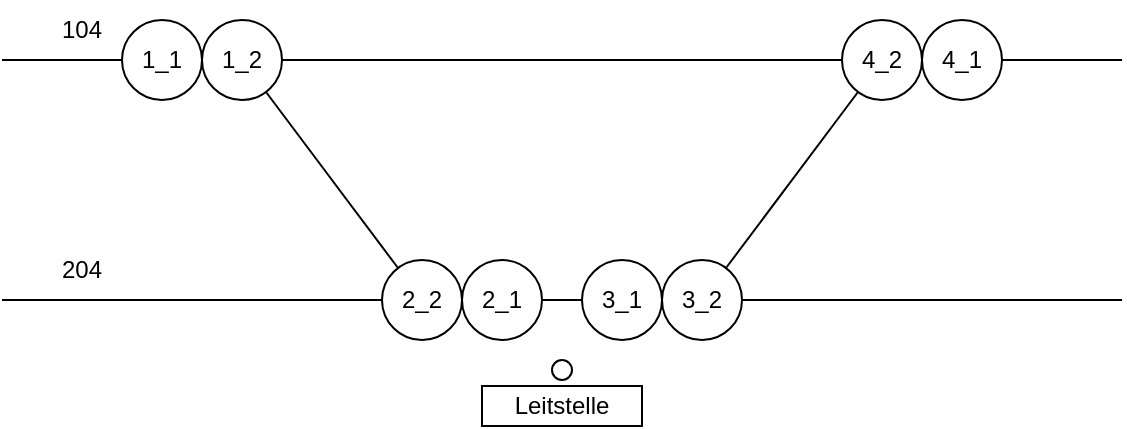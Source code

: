 <mxfile version="24.2.5" type="github">
  <diagram name="Page-1" id="2ADFN7OCc5vv0tATwvCK">
    <mxGraphModel dx="539" dy="761" grid="1" gridSize="10" guides="1" tooltips="1" connect="1" arrows="1" fold="1" page="1" pageScale="1" pageWidth="850" pageHeight="1100" math="0" shadow="0">
      <root>
        <mxCell id="0" />
        <mxCell id="1" parent="0" />
        <mxCell id="33aHCmoaOTp5v1B-7pbH-1" value="1_1" style="ellipse;whiteSpace=wrap;html=1;aspect=fixed;" vertex="1" parent="1">
          <mxGeometry x="80" y="20" width="40" height="40" as="geometry" />
        </mxCell>
        <mxCell id="33aHCmoaOTp5v1B-7pbH-2" value="2_1" style="ellipse;whiteSpace=wrap;html=1;aspect=fixed;" vertex="1" parent="1">
          <mxGeometry x="250" y="140" width="40" height="40" as="geometry" />
        </mxCell>
        <mxCell id="33aHCmoaOTp5v1B-7pbH-3" value="3_1" style="ellipse;whiteSpace=wrap;html=1;aspect=fixed;" vertex="1" parent="1">
          <mxGeometry x="310" y="140" width="40" height="40" as="geometry" />
        </mxCell>
        <mxCell id="33aHCmoaOTp5v1B-7pbH-4" value="4_1" style="ellipse;whiteSpace=wrap;html=1;aspect=fixed;" vertex="1" parent="1">
          <mxGeometry x="480" y="20" width="40" height="40" as="geometry" />
        </mxCell>
        <mxCell id="33aHCmoaOTp5v1B-7pbH-5" value="" style="endArrow=none;html=1;rounded=0;" edge="1" parent="1" target="33aHCmoaOTp5v1B-7pbH-1">
          <mxGeometry width="50" height="50" relative="1" as="geometry">
            <mxPoint x="20" y="40" as="sourcePoint" />
            <mxPoint as="targetPoint" />
          </mxGeometry>
        </mxCell>
        <mxCell id="33aHCmoaOTp5v1B-7pbH-6" value="" style="endArrow=none;html=1;rounded=0;" edge="1" parent="1" target="33aHCmoaOTp5v1B-7pbH-18">
          <mxGeometry width="50" height="50" relative="1" as="geometry">
            <mxPoint x="20" y="160" as="sourcePoint" />
            <mxPoint x="180" y="160" as="targetPoint" />
          </mxGeometry>
        </mxCell>
        <mxCell id="33aHCmoaOTp5v1B-7pbH-7" value="" style="endArrow=none;html=1;rounded=0;" edge="1" parent="1" source="33aHCmoaOTp5v1B-7pbH-17" target="33aHCmoaOTp5v1B-7pbH-18">
          <mxGeometry width="50" height="50" relative="1" as="geometry">
            <mxPoint x="170" y="80" as="sourcePoint" />
            <mxPoint x="200" y="120" as="targetPoint" />
          </mxGeometry>
        </mxCell>
        <mxCell id="33aHCmoaOTp5v1B-7pbH-8" value="" style="endArrow=none;html=1;rounded=0;" edge="1" parent="1" source="33aHCmoaOTp5v1B-7pbH-2" target="33aHCmoaOTp5v1B-7pbH-3">
          <mxGeometry width="50" height="50" relative="1" as="geometry">
            <mxPoint x="280" y="320" as="sourcePoint" />
            <mxPoint x="330" y="270" as="targetPoint" />
          </mxGeometry>
        </mxCell>
        <mxCell id="33aHCmoaOTp5v1B-7pbH-9" value="" style="endArrow=none;html=1;rounded=0;" edge="1" parent="1" source="33aHCmoaOTp5v1B-7pbH-19" target="33aHCmoaOTp5v1B-7pbH-20">
          <mxGeometry width="50" height="50" relative="1" as="geometry">
            <mxPoint x="410" y="130" as="sourcePoint" />
            <mxPoint x="450" y="80" as="targetPoint" />
          </mxGeometry>
        </mxCell>
        <mxCell id="33aHCmoaOTp5v1B-7pbH-10" value="" style="endArrow=none;html=1;rounded=0;" edge="1" parent="1" source="33aHCmoaOTp5v1B-7pbH-17" target="33aHCmoaOTp5v1B-7pbH-20">
          <mxGeometry width="50" height="50" relative="1" as="geometry">
            <mxPoint x="190" y="40" as="sourcePoint" />
            <mxPoint x="360" y="40" as="targetPoint" />
          </mxGeometry>
        </mxCell>
        <mxCell id="33aHCmoaOTp5v1B-7pbH-11" value="" style="endArrow=none;html=1;rounded=0;" edge="1" parent="1" source="33aHCmoaOTp5v1B-7pbH-4">
          <mxGeometry width="50" height="50" relative="1" as="geometry">
            <mxPoint x="560" y="40" as="sourcePoint" />
            <mxPoint x="580" y="40" as="targetPoint" />
          </mxGeometry>
        </mxCell>
        <mxCell id="33aHCmoaOTp5v1B-7pbH-12" value="" style="endArrow=none;html=1;rounded=0;" edge="1" parent="1" source="33aHCmoaOTp5v1B-7pbH-19">
          <mxGeometry width="50" height="50" relative="1" as="geometry">
            <mxPoint x="410" y="160" as="sourcePoint" />
            <mxPoint x="580" y="160" as="targetPoint" />
          </mxGeometry>
        </mxCell>
        <mxCell id="33aHCmoaOTp5v1B-7pbH-13" value="104" style="text;html=1;align=center;verticalAlign=middle;whiteSpace=wrap;rounded=0;" vertex="1" parent="1">
          <mxGeometry x="30" y="10" width="60" height="30" as="geometry" />
        </mxCell>
        <mxCell id="33aHCmoaOTp5v1B-7pbH-14" value="204" style="text;html=1;align=center;verticalAlign=middle;whiteSpace=wrap;rounded=0;" vertex="1" parent="1">
          <mxGeometry x="30" y="130" width="60" height="30" as="geometry" />
        </mxCell>
        <mxCell id="33aHCmoaOTp5v1B-7pbH-15" value="" style="ellipse;whiteSpace=wrap;html=1;aspect=fixed;" vertex="1" parent="1">
          <mxGeometry x="295" y="190" width="10" height="10" as="geometry" />
        </mxCell>
        <mxCell id="33aHCmoaOTp5v1B-7pbH-16" value="Leitstelle" style="rounded=0;whiteSpace=wrap;html=1;" vertex="1" parent="1">
          <mxGeometry x="260" y="203" width="80" height="20" as="geometry" />
        </mxCell>
        <mxCell id="33aHCmoaOTp5v1B-7pbH-17" value="1_2" style="ellipse;whiteSpace=wrap;html=1;aspect=fixed;" vertex="1" parent="1">
          <mxGeometry x="120" y="20" width="40" height="40" as="geometry" />
        </mxCell>
        <mxCell id="33aHCmoaOTp5v1B-7pbH-18" value="2_2" style="ellipse;whiteSpace=wrap;html=1;aspect=fixed;" vertex="1" parent="1">
          <mxGeometry x="210" y="140" width="40" height="40" as="geometry" />
        </mxCell>
        <mxCell id="33aHCmoaOTp5v1B-7pbH-19" value="3_2" style="ellipse;whiteSpace=wrap;html=1;aspect=fixed;" vertex="1" parent="1">
          <mxGeometry x="350" y="140" width="40" height="40" as="geometry" />
        </mxCell>
        <mxCell id="33aHCmoaOTp5v1B-7pbH-20" value="4_2" style="ellipse;whiteSpace=wrap;html=1;aspect=fixed;" vertex="1" parent="1">
          <mxGeometry x="440" y="20" width="40" height="40" as="geometry" />
        </mxCell>
      </root>
    </mxGraphModel>
  </diagram>
</mxfile>
